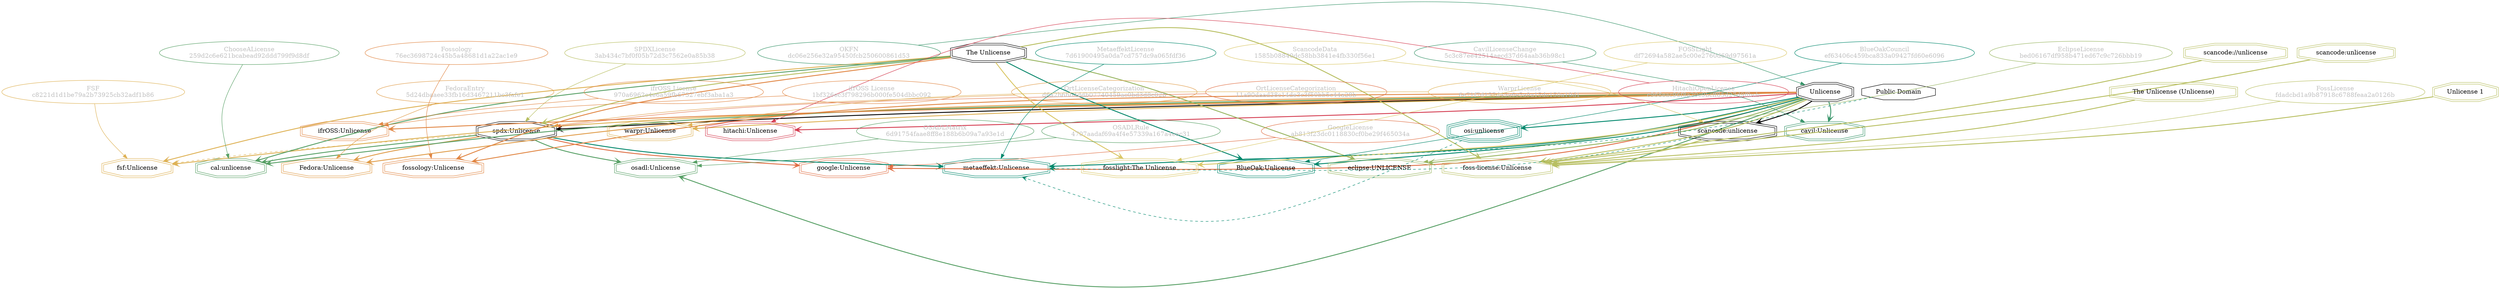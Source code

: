 strict digraph {
    node [shape=box];
    graph [splines=curved];
    4249 [label="SPDXLicense\n3ab434c7bf0f05b72d3c7562e0a85b38"
         ,fontcolor=gray
         ,color="#b8bf62"
         ,fillcolor="beige;1"
         ,shape=ellipse];
    4250 [label="spdx:Unlicense"
         ,shape=doubleoctagon];
    4251 [label=Unlicense
         ,shape=doubleoctagon];
    4252 [label="The Unlicense"
         ,shape=doubleoctagon];
    5776 [label="GoogleLicense\nab813f23dc0118830cf0be29f465034a"
         ,fontcolor=gray
         ,color="#e06f45"
         ,fillcolor="beige;1"
         ,shape=ellipse];
    5777 [label="google:Unlicense"
         ,color="#e06f45"
         ,shape=doubleoctagon];
    7208 [label="Public Domain"
         ,shape=octagon];
    8473 [label="FedoraEntry\n5d24dbaaee33fb16d3467211bc3fafe1"
         ,fontcolor=gray
         ,color="#e09d4b"
         ,fillcolor="beige;1"
         ,shape=ellipse];
    8474 [label="Fedora:Unlicense"
         ,color="#e09d4b"
         ,shape=doubleoctagon];
    9009 [label="BlueOakCouncil\nef63406c459bca833a09427fd60e6096"
         ,fontcolor=gray
         ,color="#00876c"
         ,fillcolor="beige;1"
         ,shape=ellipse];
    9010 [label="BlueOak:Unlicense"
         ,color="#00876c"
         ,shape=doubleoctagon];
    9735 [label="OSADLRule\n4707aadaf69a4f4e57339a167a4eac31"
         ,fontcolor=gray
         ,color="#58a066"
         ,fillcolor="beige;1"
         ,shape=ellipse];
    9736 [label="osadl:Unlicense"
         ,color="#58a066"
         ,shape=doubleoctagon];
    9978 [label="OSADLMatrix\n6d91754faae8ff8e188b6b09a7a93e1d"
         ,fontcolor=gray
         ,color="#58a066"
         ,fillcolor="beige;1"
         ,shape=ellipse];
    10578 [label="FSF\nc8221d1d1be79a2b73925cb32adf1b86"
          ,fontcolor=gray
          ,color="#deb256"
          ,fillcolor="beige;1"
          ,shape=ellipse];
    10579 [label="fsf:Unlicense"
          ,color="#deb256"
          ,shape=doubleoctagon];
    11016 [label="ChooseALicense\n259d2c6e621bcabead92ddd799f9d8df"
          ,fontcolor=gray
          ,color="#58a066"
          ,fillcolor="beige;1"
          ,shape=ellipse];
    11017 [label="cal:unlicense"
          ,color="#58a066"
          ,shape=doubleoctagon];
    24814 [label="ScancodeData\n1585b08840dc58bb3841e4fb330f56e1"
          ,fontcolor=gray
          ,color="#dac767"
          ,fillcolor="beige;1"
          ,shape=ellipse];
    24815 [label="scancode:unlicense"
          ,shape=doubleoctagon];
    27255 [label="Fossology\n76ec3698724c45b5a48681d1a22ac1e9"
          ,fontcolor=gray
          ,color="#e18745"
          ,fillcolor="beige;1"
          ,shape=ellipse];
    27256 [label="fossology:Unlicense"
          ,color="#e18745"
          ,shape=doubleoctagon];
    28394 [label="OKFN\ndc06e256e32a95450fcb250600861d53"
          ,fontcolor=gray
          ,color="#379469"
          ,fillcolor="beige;1"
          ,shape=ellipse];
    35248 [label="OrtLicenseCategorization\n11a90daad38c14de3c3f50bb5c44a28b"
          ,fontcolor=gray
          ,color="#e06f45"
          ,fillcolor="beige;1"
          ,shape=ellipse];
    36263 [label="OrtLicenseCategorization\nd6a2b6bb4ddb07740459ac0bd3d8c02b"
          ,fontcolor=gray
          ,color="#e09d4b"
          ,fillcolor="beige;1"
          ,shape=ellipse];
    38097 [label="CavilLicenseChange\n5c3c87ee42514aecd37d64aab36b98c1"
          ,fontcolor=gray
          ,color="#379469"
          ,fillcolor="beige;1"
          ,shape=ellipse];
    38098 [label="cavil:Unlicense"
          ,color="#379469"
          ,shape=doubleoctagon];
    49149 [label="MetaeffektLicense\n7d61900495a0da7cd757dc9a065fdf36"
          ,fontcolor=gray
          ,color="#00876c"
          ,fillcolor="beige;1"
          ,shape=ellipse];
    49150 [label="metaeffekt:Unlicense"
          ,color="#00876c"
          ,shape=doubleoctagon];
    49151 [label="osi:unlicense"
          ,color="#00876c"
          ,shape=tripleoctagon];
    50194 [label="WarprLicense\n6e71f7d157d45a6e5a9a15dc150a19d1"
          ,fontcolor=gray
          ,color="#deb256"
          ,fillcolor="beige;1"
          ,shape=ellipse];
    50195 [label="warpr:Unlicense"
          ,color="#deb256"
          ,shape=doubleoctagon];
    50839 [label="FossLicense\nfdadcbd1a9b87918c6788feaa2a0126b"
          ,fontcolor=gray
          ,color="#b8bf62"
          ,fillcolor="beige;1"
          ,shape=ellipse];
    50840 [label="foss-license:Unlicense"
          ,color="#b8bf62"
          ,shape=doubleoctagon];
    50841 [label="scancode://unlicense"
          ,color="#b8bf62"
          ,shape=doubleoctagon];
    50842 [label="Unlicense 1"
          ,color="#b8bf62"
          ,shape=doubleoctagon];
    50843 [label="scancode:unlicense"
          ,color="#b8bf62"
          ,shape=doubleoctagon];
    50844 [label="The Unlicense (Unlicense)"
          ,color="#b8bf62"
          ,shape=doubleoctagon];
    51165 [label="FOSSLight\ndf72694a582ae5c00e2760d69d97561a"
          ,fontcolor=gray
          ,color="#dac767"
          ,fillcolor="beige;1"
          ,shape=ellipse];
    51166 [label="fosslight:The Unlicense"
          ,color="#dac767"
          ,shape=doubleoctagon];
    52670 [label="HitachiOpenLicense\nc968eac96f8a20c9bcff85d27d9ffbcb"
          ,fontcolor=gray
          ,color="#d43d51"
          ,fillcolor="beige;1"
          ,shape=ellipse];
    52671 [label="hitachi:Unlicense"
          ,color="#d43d51"
          ,shape=doubleoctagon];
    54314 [label="EclipseLicense\nbed06167df958b471ed67c9c726bbb19"
          ,fontcolor=gray
          ,color="#98b561"
          ,fillcolor="beige;1"
          ,shape=ellipse];
    54315 [label="eclipse:UNLICENSE"
          ,color="#98b561"
          ,shape=doubleoctagon];
    54701 [label="ifrOSS License\n970a6962c4e6a59fb67327ebf3aba1a3"
          ,fontcolor=gray
          ,color="#e18745"
          ,fillcolor="beige;1"
          ,shape=ellipse];
    54702 [label="ifrOSS:Unlicense"
          ,color="#e18745"
          ,shape=doubleoctagon];
    55986 [label="ifrOSS License\n1bf326ec3f798296b000fe504dbbc092"
          ,fontcolor=gray
          ,color="#e18745"
          ,fillcolor="beige;1"
          ,shape=ellipse];
    4249 -> 4250 [weight=0.5
                 ,color="#b8bf62"];
    4250 -> 5777 [style=bold
                 ,arrowhead=vee
                 ,weight=0.7
                 ,color="#e06f45"];
    4250 -> 8474 [style=bold
                 ,arrowhead=vee
                 ,weight=0.7
                 ,color="#e09d4b"];
    4250 -> 9736 [style=bold
                 ,arrowhead=vee
                 ,weight=0.7
                 ,color="#58a066"];
    4250 -> 10579 [style=dashed
                  ,arrowhead=vee
                  ,weight=0.5
                  ,color="#deb256"];
    4250 -> 11017 [style=bold
                  ,arrowhead=vee
                  ,weight=0.7
                  ,color="#58a066"];
    4250 -> 49150 [style=bold
                  ,arrowhead=vee
                  ,weight=0.7
                  ,color="#00876c"];
    4251 -> 4250 [style=bold
                 ,arrowhead=vee
                 ,weight=0.7];
    4251 -> 5777 [style=bold
                 ,arrowhead=vee
                 ,weight=0.7
                 ,color="#e06f45"];
    4251 -> 8474 [style=bold
                 ,arrowhead=vee
                 ,weight=0.7
                 ,color="#e09d4b"];
    4251 -> 8474 [style=bold
                 ,arrowhead=vee
                 ,weight=0.7
                 ,color="#e09d4b"];
    4251 -> 9010 [style=bold
                 ,arrowhead=vee
                 ,weight=0.7
                 ,color="#00876c"];
    4251 -> 9736 [style=bold
                 ,arrowhead=vee
                 ,weight=0.7
                 ,color="#58a066"];
    4251 -> 10579 [style=bold
                  ,arrowhead=vee
                  ,weight=0.7
                  ,color="#deb256"];
    4251 -> 11017 [style=bold
                  ,arrowhead=vee
                  ,weight=0.7
                  ,color="#58a066"];
    4251 -> 24815 [style=bold
                  ,arrowhead=vee
                  ,weight=0.7];
    4251 -> 27256 [style=bold
                  ,arrowhead=vee
                  ,weight=0.7
                  ,color="#e18745"];
    4251 -> 38098 [style=bold
                  ,arrowhead=vee
                  ,weight=0.7
                  ,color="#379469"];
    4251 -> 38098 [style=bold
                  ,arrowhead=vee
                  ,weight=0.7
                  ,color="#379469"];
    4251 -> 49150 [style=bold
                  ,arrowhead=vee
                  ,weight=0.7
                  ,color="#00876c"];
    4251 -> 49150 [style=bold
                  ,arrowhead=vee
                  ,weight=0.7
                  ,color="#00876c"];
    4251 -> 49151 [style=bold
                  ,arrowhead=vee
                  ,weight=0.7
                  ,color="#00876c"];
    4251 -> 50195 [style=bold
                  ,arrowhead=vee
                  ,weight=0.7
                  ,color="#deb256"];
    4251 -> 50840 [style=bold
                  ,arrowhead=vee
                  ,weight=0.7
                  ,color="#b8bf62"];
    4251 -> 51166 [style=bold
                  ,arrowhead=vee
                  ,weight=0.7
                  ,color="#dac767"];
    4251 -> 52671 [style=bold
                  ,arrowhead=vee
                  ,weight=0.7
                  ,color="#d43d51"];
    4251 -> 54315 [style=bold
                  ,arrowhead=vee
                  ,weight=0.7
                  ,color="#98b561"];
    4251 -> 54702 [style=bold
                  ,arrowhead=vee
                  ,weight=0.7
                  ,color="#e18745"];
    4251 -> 54702 [style=bold
                  ,arrowhead=vee
                  ,weight=0.7
                  ,color="#e18745"];
    4252 -> 4250 [style=bold
                 ,arrowhead=vee
                 ,weight=0.7
                 ,color="#b8bf62"];
    4252 -> 9010 [style=bold
                 ,arrowhead=vee
                 ,weight=0.7
                 ,color="#00876c"];
    4252 -> 10579 [style=bold
                  ,arrowhead=vee
                  ,weight=0.7
                  ,color="#deb256"];
    4252 -> 11017 [style=bold
                  ,arrowhead=vee
                  ,weight=0.7
                  ,color="#58a066"];
    4252 -> 27256 [style=bold
                  ,arrowhead=vee
                  ,weight=0.7
                  ,color="#e18745"];
    4252 -> 50840 [style=bold
                  ,arrowhead=vee
                  ,weight=0.7
                  ,color="#b8bf62"];
    4252 -> 51166 [style=bold
                  ,arrowhead=vee
                  ,weight=0.7
                  ,color="#dac767"];
    4252 -> 54315 [style=bold
                  ,arrowhead=vee
                  ,weight=0.7
                  ,color="#98b561"];
    5776 -> 5777 [weight=0.5
                 ,color="#e06f45"];
    7208 -> 49150 [style=dashed
                  ,arrowhead=vee
                  ,weight=0.5
                  ,color="#00876c"];
    8473 -> 8474 [weight=0.5
                 ,color="#e09d4b"];
    9009 -> 9010 [weight=0.5
                 ,color="#00876c"];
    9735 -> 9736 [weight=0.5
                 ,color="#58a066"];
    9978 -> 9736 [weight=0.5
                 ,color="#58a066"];
    10578 -> 10579 [weight=0.5
                   ,color="#deb256"];
    11016 -> 11017 [weight=0.5
                   ,color="#58a066"];
    24814 -> 24815 [weight=0.5
                   ,color="#dac767"];
    24815 -> 49150 [style=dashed
                   ,arrowhead=vee
                   ,weight=0.5
                   ,color="#00876c"];
    24815 -> 50840 [style=bold
                   ,arrowhead=vee
                   ,weight=0.7
                   ,color="#b8bf62"];
    27255 -> 27256 [weight=0.5
                   ,color="#e18745"];
    28394 -> 4251 [weight=0.5
                  ,color="#379469"];
    35248 -> 4250 [weight=0.5
                  ,color="#e06f45"];
    36263 -> 4250 [weight=0.5
                  ,color="#e09d4b"];
    38097 -> 38098 [weight=0.5
                   ,color="#379469"];
    49149 -> 49150 [weight=0.5
                   ,color="#00876c"];
    49151 -> 49150 [style=dashed
                   ,arrowhead=vee
                   ,weight=0.5
                   ,color="#00876c"];
    50194 -> 50195 [weight=0.5
                   ,color="#deb256"];
    50839 -> 50840 [weight=0.5
                   ,color="#b8bf62"];
    50841 -> 50840 [style=bold
                   ,arrowhead=vee
                   ,weight=0.7
                   ,color="#b8bf62"];
    50842 -> 50840 [style=bold
                   ,arrowhead=vee
                   ,weight=0.7
                   ,color="#b8bf62"];
    50843 -> 50840 [style=bold
                   ,arrowhead=vee
                   ,weight=0.7
                   ,color="#b8bf62"];
    50844 -> 50840 [style=bold
                   ,arrowhead=vee
                   ,weight=0.7
                   ,color="#b8bf62"];
    51165 -> 51166 [weight=0.5
                   ,color="#dac767"];
    52670 -> 52671 [weight=0.5
                   ,color="#d43d51"];
    54314 -> 54315 [weight=0.5
                   ,color="#98b561"];
    54701 -> 54702 [weight=0.5
                   ,color="#e18745"];
    55986 -> 54702 [weight=0.5
                   ,color="#e18745"];
}
